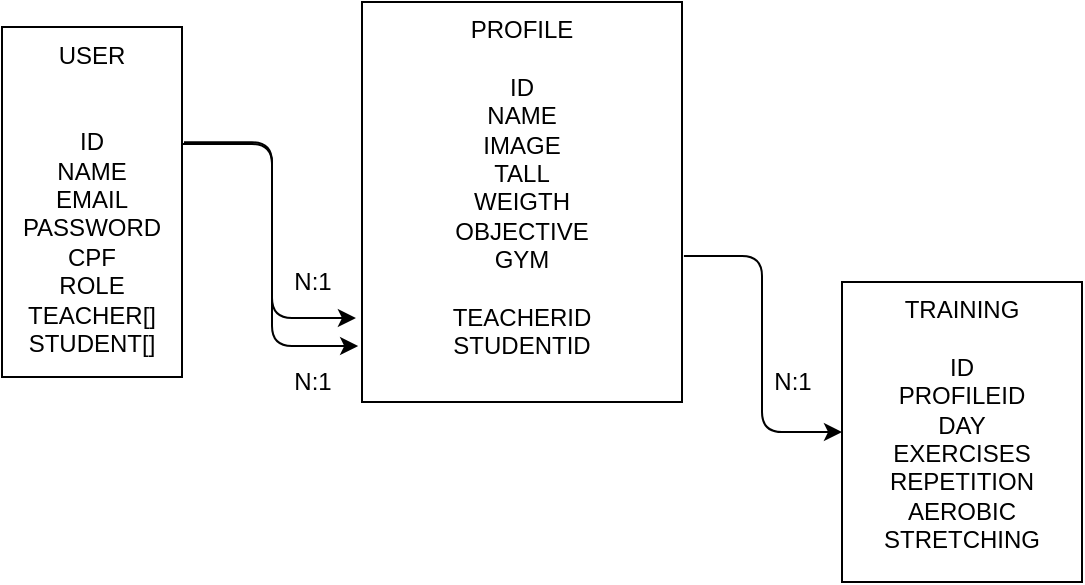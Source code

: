 <mxfile>
    <diagram id="m1aBNfaLXZ6IVHRmzDTM" name="Página-1">
        <mxGraphModel dx="645" dy="597" grid="1" gridSize="10" guides="1" tooltips="1" connect="1" arrows="1" fold="1" page="1" pageScale="1" pageWidth="827" pageHeight="1169" math="0" shadow="0">
            <root>
                <mxCell id="0"/>
                <mxCell id="1" parent="0"/>
                <mxCell id="44" style="edgeStyle=orthogonalEdgeStyle;html=1;exitX=1;exitY=0.334;exitDx=0;exitDy=0;entryX=-0.019;entryY=0.79;entryDx=0;entryDy=0;entryPerimeter=0;exitPerimeter=0;" parent="1" source="40" target="41" edge="1">
                    <mxGeometry relative="1" as="geometry"/>
                </mxCell>
                <mxCell id="46" style="edgeStyle=orthogonalEdgeStyle;html=1;exitX=1.011;exitY=0.329;exitDx=0;exitDy=0;entryX=-0.012;entryY=0.86;entryDx=0;entryDy=0;entryPerimeter=0;exitPerimeter=0;" parent="1" source="40" target="41" edge="1">
                    <mxGeometry relative="1" as="geometry"/>
                </mxCell>
                <mxCell id="40" value="USER&lt;br&gt;&lt;br&gt;&lt;br&gt;ID&lt;br&gt;NAME&lt;br&gt;EMAIL&lt;br&gt;PASSWORD&lt;br&gt;CPF&lt;br&gt;ROLE&lt;br&gt;TEACHER[]&lt;br&gt;STUDENT[]" style="rounded=0;whiteSpace=wrap;html=1;fillColor=default;verticalAlign=top;" parent="1" vertex="1">
                    <mxGeometry x="20" y="492.5" width="90" height="175" as="geometry"/>
                </mxCell>
                <mxCell id="49" style="edgeStyle=orthogonalEdgeStyle;html=1;entryX=0;entryY=0.5;entryDx=0;entryDy=0;exitX=1.006;exitY=0.635;exitDx=0;exitDy=0;exitPerimeter=0;" parent="1" source="41" target="42" edge="1">
                    <mxGeometry relative="1" as="geometry">
                        <mxPoint x="360" y="610" as="sourcePoint"/>
                    </mxGeometry>
                </mxCell>
                <mxCell id="41" value="PROFILE&lt;br&gt;&lt;br&gt;ID&lt;br&gt;NAME&lt;br&gt;IMAGE&lt;br&gt;TALL&lt;br&gt;WEIGTH&lt;br&gt;OBJECTIVE&lt;br&gt;GYM&lt;br&gt;&lt;font color=&quot;#ffffff&quot;&gt;SERVICES&lt;br&gt;&lt;/font&gt;TEACHERID&lt;br&gt;STUDENTID" style="rounded=0;whiteSpace=wrap;html=1;fillColor=default;verticalAlign=top;" parent="1" vertex="1">
                    <mxGeometry x="200" y="480" width="160" height="200" as="geometry"/>
                </mxCell>
                <mxCell id="42" value="TRAINING&lt;br&gt;&lt;br&gt;ID&lt;br&gt;PROFILEID&lt;br&gt;DAY&lt;br&gt;EXERCISES&lt;br&gt;REPETITION&lt;br&gt;AEROBIC&lt;br&gt;STRETCHING" style="rounded=0;whiteSpace=wrap;html=1;fillColor=default;verticalAlign=top;" parent="1" vertex="1">
                    <mxGeometry x="440" y="620" width="120" height="150" as="geometry"/>
                </mxCell>
                <mxCell id="47" value="N:1" style="text;html=1;align=center;verticalAlign=middle;resizable=0;points=[];autosize=1;strokeColor=none;fillColor=none;" parent="1" vertex="1">
                    <mxGeometry x="160" y="610" width="30" height="20" as="geometry"/>
                </mxCell>
                <mxCell id="48" value="N:1" style="text;html=1;align=center;verticalAlign=middle;resizable=0;points=[];autosize=1;strokeColor=none;fillColor=none;" parent="1" vertex="1">
                    <mxGeometry x="160" y="660" width="30" height="20" as="geometry"/>
                </mxCell>
                <mxCell id="50" value="N:1" style="text;html=1;align=center;verticalAlign=middle;resizable=0;points=[];autosize=1;strokeColor=none;fillColor=none;" parent="1" vertex="1">
                    <mxGeometry x="400" y="660" width="30" height="20" as="geometry"/>
                </mxCell>
            </root>
        </mxGraphModel>
    </diagram>
</mxfile>